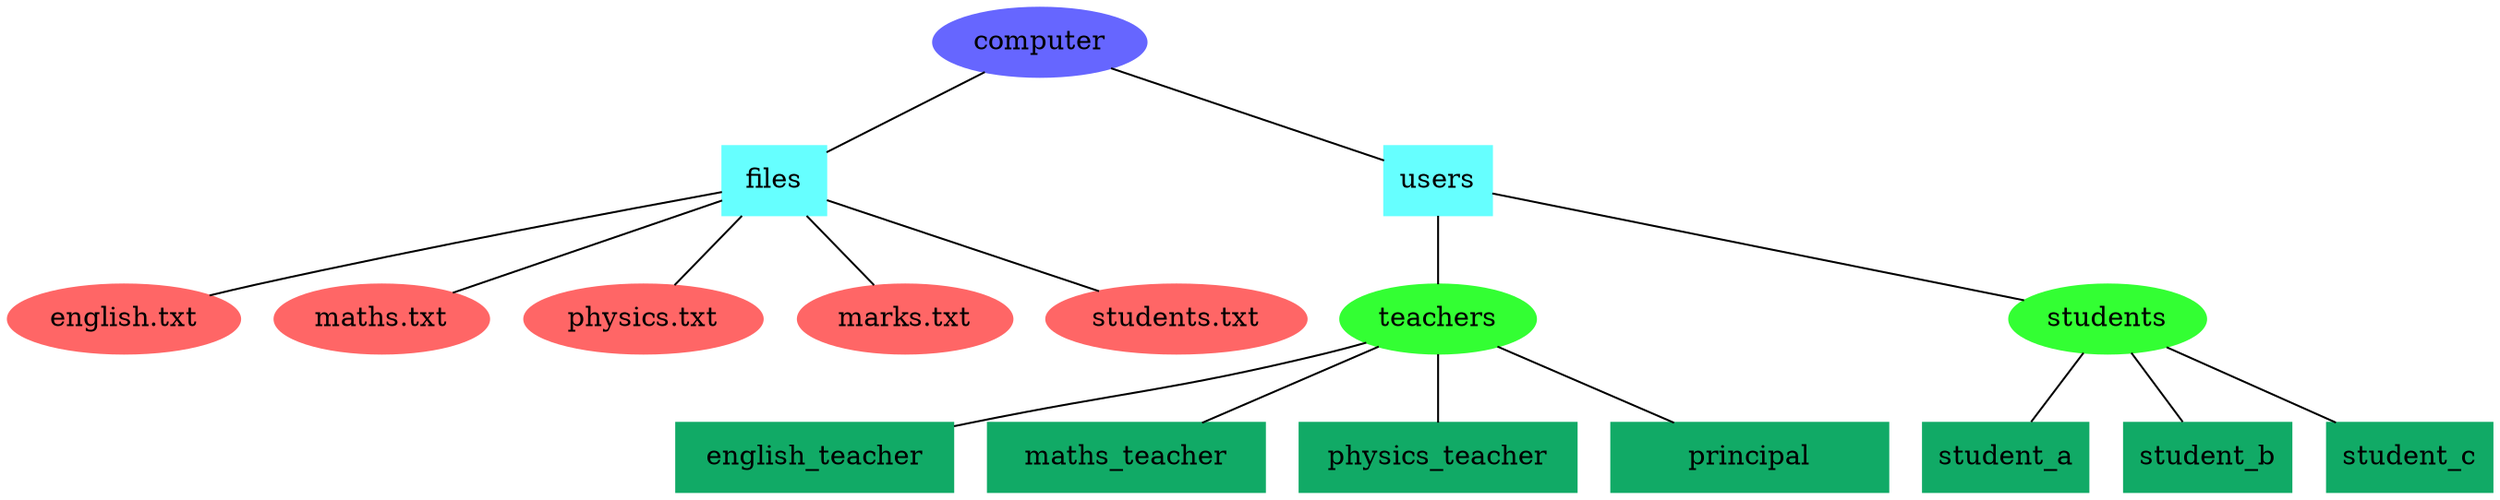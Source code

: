 graph files
{
	computer [color="#6666FF",style="filled"];
	files   [color="#66FFFF",style="filled",shape=box];
	users   [color="#66FFFF",style="filled",shape=box];
	computer -- files;
	computer -- users;
	files {
		node [color="#FF6666",style=filled];
		files -- "english.txt";
		files -- "maths.txt";
		files -- "physics.txt";
		files -- "marks.txt";
		files -- "students.txt";
	};
	teachers [color="#33FF33",style="filled"];
	students [color="#33FF33",style="filled"];
	users -- teachers;
	users -- students;
	teachers {
		node [color="#11AA66",style=filled,shape=box,width=2];
		teachers -- "english_teacher";
		teachers -- "maths_teacher";
		teachers -- "physics_teacher";
		teachers -- principal;
	};
	students {
		node [color="#11AA66",style=filled,shape=box,width=1.2];
		students -- "student_a";
		students -- "student_b";
		students -- "student_c";
	};

}

